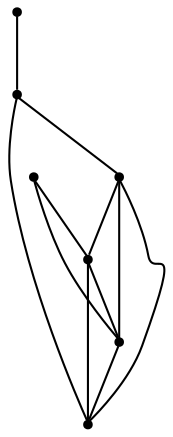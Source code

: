 graph {
  node [shape=point,comment="{\"directed\":false,\"doi\":\"10.1007/978-3-319-50106-2_13\",\"figure\":\"1 (2)\"}"]

  v0 [pos="1498.891906375206,1252.1372892453628"]
  v1 [pos="1435.1598742359317,1231.934224779317"]
  v2 [pos="1462.5194904230493,1251.3204424427354"]
  v3 [pos="1388.054401054755,1278.149466003238"]
  v4 [pos="1391.5591402845928,1252.141358854219"]
  v5 [pos="1355.1887909560114,1251.3204424427352"]
  v6 [pos="1346.8760678756175,1233.5511312480398"]

  v0 -- v1 [id="-1",pos="1498.891906375206,1252.1372892453628 1435.1598742359317,1231.934224779317 1435.1598742359317,1231.934224779317 1435.1598742359317,1231.934224779317"]
  v5 -- v4 [id="-3",pos="1355.1887909560114,1251.3204424427352 1391.5591402845928,1252.141358854219 1391.5591402845928,1252.141358854219 1391.5591402845928,1252.141358854219"]
  v4 -- v2 [id="-4",pos="1391.5591402845928,1252.141358854219 1462.5194904230493,1251.3204424427354 1462.5194904230493,1251.3204424427354 1462.5194904230493,1251.3204424427354"]
  v2 -- v0 [id="-5",pos="1462.5194904230493,1251.3204424427354 1498.891906375206,1252.1372892453628 1498.891906375206,1252.1372892453628 1498.891906375206,1252.1372892453628"]
  v6 -- v5 [id="-8",pos="1346.8760678756175,1233.5511312480398 1355.1887909560114,1251.3204424427352 1355.1887909560114,1251.3204424427352 1355.1887909560114,1251.3204424427352"]
  v5 -- v3 [id="-9",pos="1355.1887909560114,1251.3204424427352 1388.054401054755,1278.149466003238 1388.054401054755,1278.149466003238 1388.054401054755,1278.149466003238"]
  v4 -- v3 [id="-12",pos="1391.5591402845928,1252.141358854219 1388.054401054755,1278.149466003238 1388.054401054755,1278.149466003238 1388.054401054755,1278.149466003238"]
  v4 -- v1 [id="-13",pos="1391.5591402845928,1252.141358854219 1435.1598742359317,1231.934224779317 1435.1598742359317,1231.934224779317 1435.1598742359317,1231.934224779317"]
  v3 -- v1 [id="-14",pos="1388.054401054755,1278.149466003238 1427.1439818893518,1252.27476571954 1427.1439818893518,1252.27476571954 1427.1439818893518,1252.27476571954 1435.1598742359317,1231.934224779317 1435.1598742359317,1231.934224779317 1435.1598742359317,1231.934224779317"]
  v1 -- v2 [id="-16",pos="1435.1598742359317,1231.934224779317 1462.5194904230493,1251.3204424427354 1462.5194904230493,1251.3204424427354 1462.5194904230493,1251.3204424427354"]
  v2 -- v3 [id="-17",pos="1462.5194904230493,1251.3204424427354 1388.054401054755,1278.149466003238 1388.054401054755,1278.149466003238 1388.054401054755,1278.149466003238"]
}